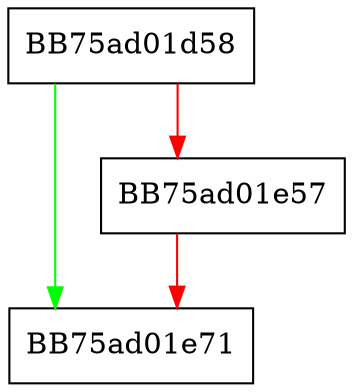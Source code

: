 digraph PushDetection {
  node [shape="box"];
  graph [splines=ortho];
  BB75ad01d58 -> BB75ad01e71 [color="green"];
  BB75ad01d58 -> BB75ad01e57 [color="red"];
  BB75ad01e57 -> BB75ad01e71 [color="red"];
}
